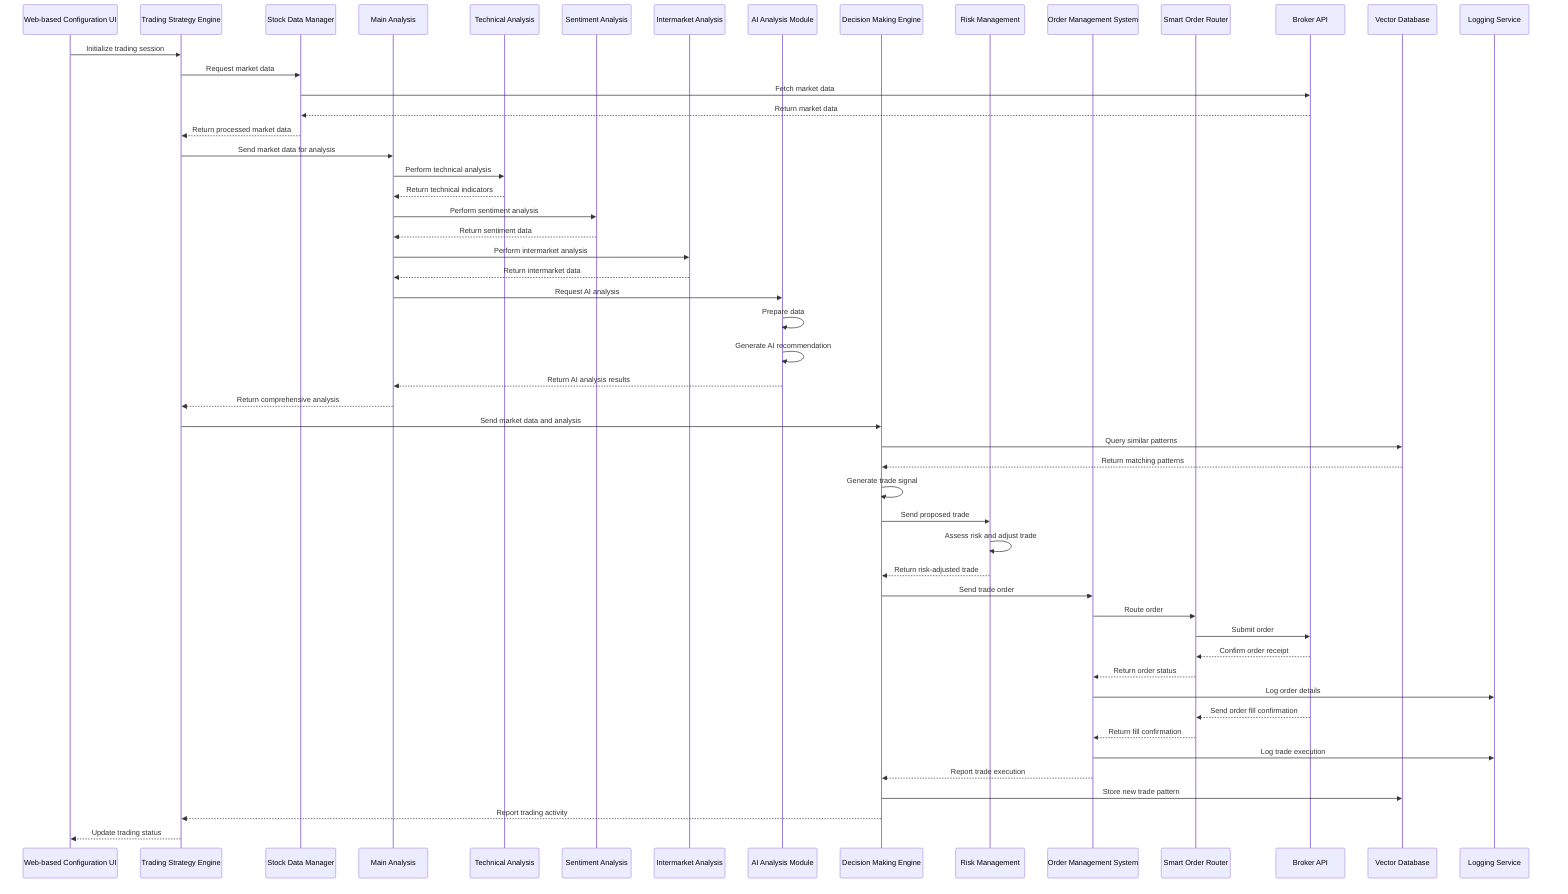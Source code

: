 sequenceDiagram
    participant UI as Web-based Configuration UI
    participant TSE as Trading Strategy Engine
    participant SDM as Stock Data Manager
    participant MA as Main Analysis
    participant TA as Technical Analysis
    participant SA as Sentiment Analysis
    participant IA as Intermarket Analysis
    participant AIM as AI Analysis Module
    participant DME as Decision Making Engine
    participant RMM as Risk Management
    participant OEM as Order Management System
    participant SOR as Smart Order Router
    participant BA as Broker API
    participant VDB as Vector Database
    participant LMS as Logging Service

    UI->>TSE: Initialize trading session
    TSE->>SDM: Request market data
    SDM->>BA: Fetch market data
    BA-->>SDM: Return market data
    SDM-->>TSE: Return processed market data
    TSE->>MA: Send market data for analysis
    MA->>TA: Perform technical analysis
    TA-->>MA: Return technical indicators
    MA->>SA: Perform sentiment analysis
    SA-->>MA: Return sentiment data
    MA->>IA: Perform intermarket analysis
    IA-->>MA: Return intermarket data
    MA->>AIM: Request AI analysis
    AIM->>AIM: Prepare data
    AIM->>AIM: Generate AI recommendation
    AIM-->>MA: Return AI analysis results
    MA-->>TSE: Return comprehensive analysis
    TSE->>DME: Send market data and analysis
    DME->>VDB: Query similar patterns
    VDB-->>DME: Return matching patterns
    DME->>DME: Generate trade signal
    DME->>RMM: Send proposed trade
    RMM->>RMM: Assess risk and adjust trade
    RMM-->>DME: Return risk-adjusted trade
    DME->>OEM: Send trade order
    OEM->>SOR: Route order
    SOR->>BA: Submit order
    BA-->>SOR: Confirm order receipt
    SOR-->>OEM: Return order status
    OEM->>LMS: Log order details
    BA-->>SOR: Send order fill confirmation
    SOR-->>OEM: Return fill confirmation
    OEM->>LMS: Log trade execution
    OEM-->>DME: Report trade execution
    DME->>VDB: Store new trade pattern
    DME-->>TSE: Report trading activity
    TSE-->>UI: Update trading status